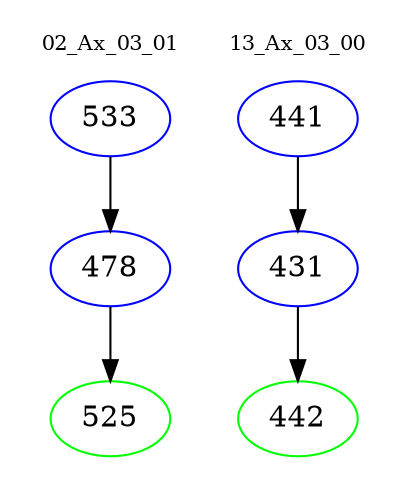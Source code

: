 digraph{
subgraph cluster_0 {
color = white
label = "02_Ax_03_01";
fontsize=10;
T0_533 [label="533", color="blue"]
T0_533 -> T0_478 [color="black"]
T0_478 [label="478", color="blue"]
T0_478 -> T0_525 [color="black"]
T0_525 [label="525", color="green"]
}
subgraph cluster_1 {
color = white
label = "13_Ax_03_00";
fontsize=10;
T1_441 [label="441", color="blue"]
T1_441 -> T1_431 [color="black"]
T1_431 [label="431", color="blue"]
T1_431 -> T1_442 [color="black"]
T1_442 [label="442", color="green"]
}
}
